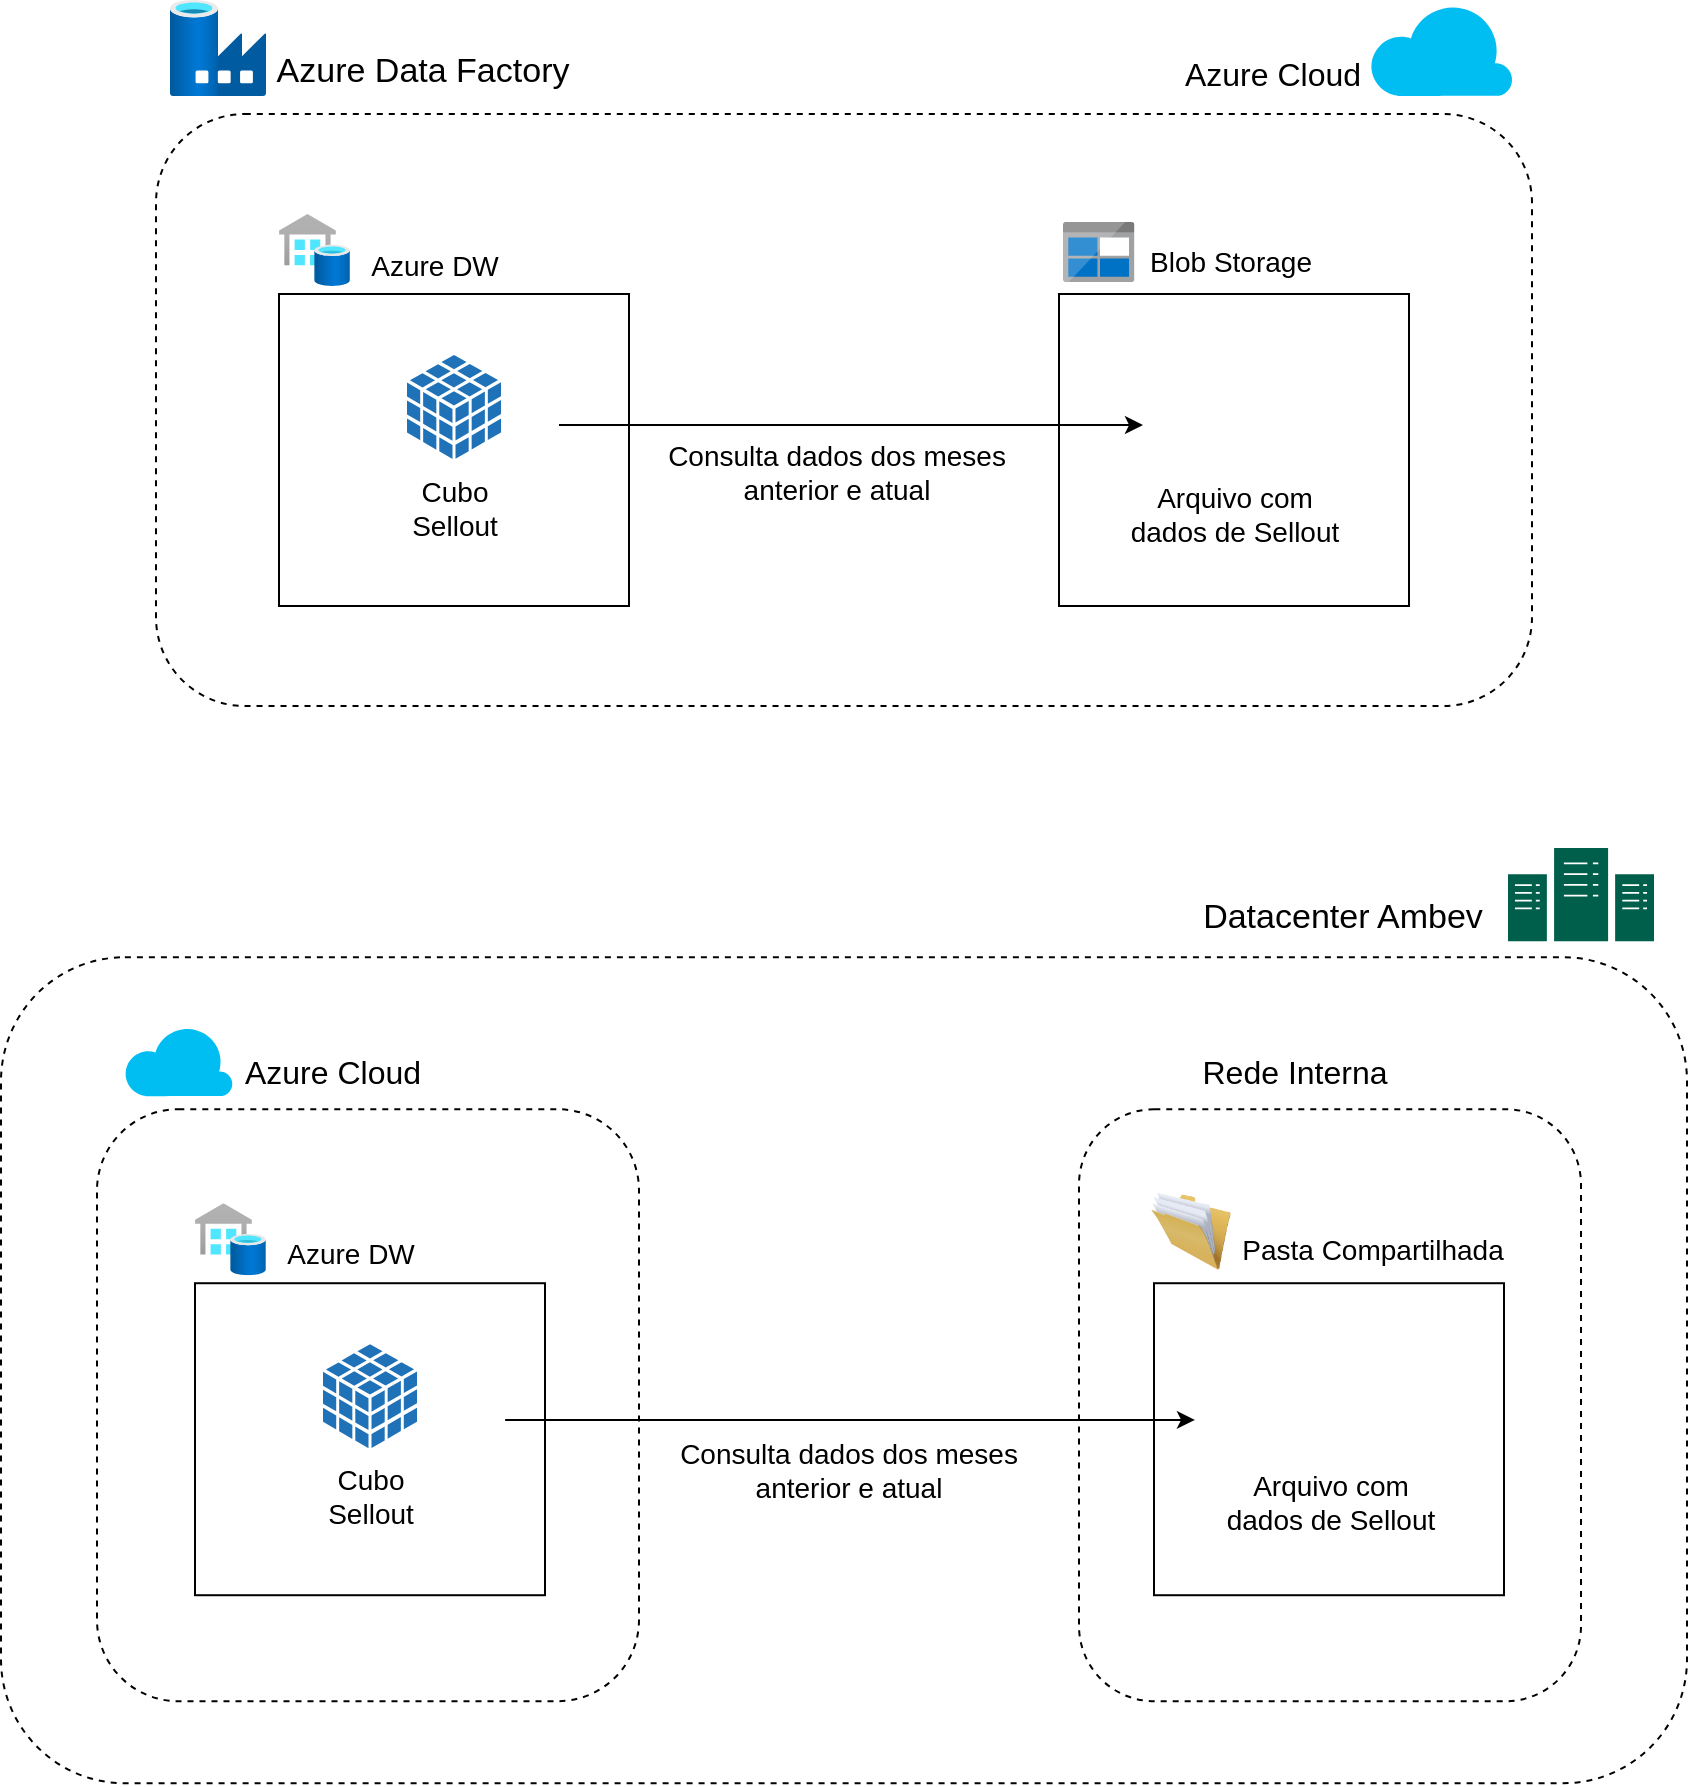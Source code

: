 <mxfile version="15.4.3" type="github">
  <diagram id="sP4-dO4HzUA9dNAToBAx" name="Page-1">
    <mxGraphModel dx="1585" dy="662" grid="0" gridSize="10" guides="1" tooltips="1" connect="1" arrows="1" fold="1" page="0" pageScale="1" pageWidth="827" pageHeight="1169" background="none" math="0" shadow="0">
      <root>
        <mxCell id="0" />
        <mxCell id="1" parent="0" />
        <mxCell id="LGlZ7E07jN0xSDruJvMM-64" value="" style="rounded=1;whiteSpace=wrap;html=1;glass=0;dashed=1;fontSize=14;strokeWidth=1;fillColor=none;" vertex="1" parent="1">
          <mxGeometry x="-110.5" y="821.61" width="843" height="413" as="geometry" />
        </mxCell>
        <mxCell id="LGlZ7E07jN0xSDruJvMM-40" value="" style="rounded=1;whiteSpace=wrap;html=1;glass=0;fontSize=14;strokeWidth=1;fillColor=none;dashed=1;" vertex="1" parent="1">
          <mxGeometry x="-33" y="400" width="688" height="296" as="geometry" />
        </mxCell>
        <mxCell id="LGlZ7E07jN0xSDruJvMM-34" value="" style="rounded=0;whiteSpace=wrap;html=1;glass=0;fontSize=14;strokeWidth=1;fillColor=none;" vertex="1" parent="1">
          <mxGeometry x="418.5" y="490" width="175" height="156" as="geometry" />
        </mxCell>
        <mxCell id="LGlZ7E07jN0xSDruJvMM-33" value="" style="rounded=0;whiteSpace=wrap;html=1;glass=0;fontSize=14;strokeWidth=1;fillColor=none;" vertex="1" parent="1">
          <mxGeometry x="28.5" y="490" width="175" height="156" as="geometry" />
        </mxCell>
        <mxCell id="LGlZ7E07jN0xSDruJvMM-9" value="" style="aspect=fixed;html=1;points=[];align=center;image;fontSize=12;image=img/lib/azure2/databases/Data_Factory.svg;rounded=0;glass=0;dashed=1;strokeWidth=1;fillColor=none;" vertex="1" parent="1">
          <mxGeometry x="-26" y="343" width="48" height="48" as="geometry" />
        </mxCell>
        <mxCell id="LGlZ7E07jN0xSDruJvMM-20" value="" style="endArrow=classic;html=1;rounded=0;fontSize=17;edgeStyle=orthogonalEdgeStyle;entryX=0.24;entryY=0.42;entryDx=0;entryDy=0;entryPerimeter=0;exitX=0.8;exitY=0.42;exitDx=0;exitDy=0;exitPerimeter=0;" edge="1" parent="1" source="LGlZ7E07jN0xSDruJvMM-33" target="LGlZ7E07jN0xSDruJvMM-34">
          <mxGeometry width="50" height="50" relative="1" as="geometry">
            <mxPoint x="193.5" y="555" as="sourcePoint" />
            <mxPoint x="429.5" y="555.5" as="targetPoint" />
            <Array as="points" />
          </mxGeometry>
        </mxCell>
        <mxCell id="LGlZ7E07jN0xSDruJvMM-22" value="Consulta dados dos meses&lt;br style=&quot;font-size: 14px;&quot;&gt;anterior e atual" style="text;html=1;align=center;verticalAlign=middle;resizable=0;points=[];autosize=1;strokeColor=none;fillColor=none;fontSize=14;" vertex="1" parent="1">
          <mxGeometry x="217.5" y="559.5" width="179" height="38" as="geometry" />
        </mxCell>
        <mxCell id="LGlZ7E07jN0xSDruJvMM-25" value="" style="sketch=0;aspect=fixed;html=1;points=[];align=center;image;fontSize=12;image=img/lib/mscae/BlobBlock.svg;rounded=0;glass=0;dashed=1;strokeWidth=1;fillColor=none;" vertex="1" parent="1">
          <mxGeometry x="420.5" y="454" width="35.72" height="30" as="geometry" />
        </mxCell>
        <mxCell id="LGlZ7E07jN0xSDruJvMM-29" value="" style="sketch=0;shadow=0;dashed=0;html=1;strokeColor=none;labelPosition=center;verticalLabelPosition=bottom;verticalAlign=top;outlineConnect=0;align=center;shape=mxgraph.office.databases.database_cube;fillColor=#2072B8;rounded=0;glass=0;fontSize=14;" vertex="1" parent="1">
          <mxGeometry x="92.5" y="520.5" width="47" height="52" as="geometry" />
        </mxCell>
        <mxCell id="LGlZ7E07jN0xSDruJvMM-30" value="Cubo&lt;br&gt;Sellout" style="text;html=1;align=center;verticalAlign=middle;resizable=0;points=[];autosize=1;strokeColor=none;fillColor=none;fontSize=14;" vertex="1" parent="1">
          <mxGeometry x="89.5" y="577.5" width="53" height="38" as="geometry" />
        </mxCell>
        <mxCell id="LGlZ7E07jN0xSDruJvMM-15" value="" style="aspect=fixed;html=1;points=[];align=center;image;fontSize=12;image=img/lib/azure2/databases/SQL_Data_Warehouses.svg;rounded=0;glass=0;dashed=1;strokeWidth=1;fillColor=none;" vertex="1" parent="1">
          <mxGeometry x="28.5" y="450" width="35.45" height="36" as="geometry" />
        </mxCell>
        <mxCell id="LGlZ7E07jN0xSDruJvMM-16" value="Azure DW" style="text;html=1;align=center;verticalAlign=middle;resizable=0;points=[];autosize=1;strokeColor=none;fillColor=none;fontSize=14;" vertex="1" parent="1">
          <mxGeometry x="68.5" y="465" width="74" height="21" as="geometry" />
        </mxCell>
        <mxCell id="LGlZ7E07jN0xSDruJvMM-36" value="Arquivo com&lt;br&gt;dados de Sellout" style="text;html=1;align=center;verticalAlign=middle;resizable=0;points=[];autosize=1;strokeColor=none;fillColor=none;fontSize=14;" vertex="1" parent="1">
          <mxGeometry x="449" y="580.5" width="114" height="38" as="geometry" />
        </mxCell>
        <mxCell id="LGlZ7E07jN0xSDruJvMM-38" value="Blob Storage" style="text;html=1;align=center;verticalAlign=middle;resizable=0;points=[];autosize=1;strokeColor=none;fillColor=none;fontSize=14;" vertex="1" parent="1">
          <mxGeometry x="458.5" y="463" width="91" height="21" as="geometry" />
        </mxCell>
        <mxCell id="LGlZ7E07jN0xSDruJvMM-39" value="" style="shape=image;html=1;verticalAlign=top;verticalLabelPosition=bottom;labelBackgroundColor=#ffffff;imageAspect=0;aspect=fixed;image=https://cdn0.iconfinder.com/data/icons/common-file-extensions-audio-documents/24/ext_csv-128.png;rounded=0;glass=0;fontSize=14;strokeWidth=1;fillColor=none;" vertex="1" parent="1">
          <mxGeometry x="474" y="517.5" width="64" height="64" as="geometry" />
        </mxCell>
        <mxCell id="LGlZ7E07jN0xSDruJvMM-1" value="" style="verticalLabelPosition=bottom;html=1;verticalAlign=top;align=center;strokeColor=none;fillColor=#00BEF2;shape=mxgraph.azure.cloud;" vertex="1" parent="1">
          <mxGeometry x="-49" y="855.64" width="54.5" height="35.43" as="geometry" />
        </mxCell>
        <mxCell id="LGlZ7E07jN0xSDruJvMM-3" value="Azure Cloud" style="text;html=1;align=center;verticalAlign=middle;resizable=0;points=[];autosize=1;strokeWidth=1;rounded=0;fontSize=16;" vertex="1" parent="1">
          <mxGeometry x="5.5" y="867.61" width="98" height="23" as="geometry" />
        </mxCell>
        <mxCell id="LGlZ7E07jN0xSDruJvMM-41" value="Azure Data Factory" style="text;html=1;align=center;verticalAlign=middle;resizable=0;points=[];autosize=1;strokeWidth=1;rounded=0;fontSize=17;" vertex="1" parent="1">
          <mxGeometry x="22" y="367" width="156" height="24" as="geometry" />
        </mxCell>
        <mxCell id="LGlZ7E07jN0xSDruJvMM-42" value="" style="rounded=1;whiteSpace=wrap;html=1;glass=0;fontSize=14;strokeWidth=1;fillColor=none;dashed=1;" vertex="1" parent="1">
          <mxGeometry x="428.5" y="897.61" width="251" height="296" as="geometry" />
        </mxCell>
        <mxCell id="LGlZ7E07jN0xSDruJvMM-43" value="" style="rounded=0;whiteSpace=wrap;html=1;glass=0;fontSize=14;strokeWidth=1;fillColor=none;" vertex="1" parent="1">
          <mxGeometry x="466" y="984.61" width="175" height="156" as="geometry" />
        </mxCell>
        <mxCell id="LGlZ7E07jN0xSDruJvMM-44" value="" style="rounded=0;whiteSpace=wrap;html=1;glass=0;fontSize=14;strokeWidth=1;fillColor=none;" vertex="1" parent="1">
          <mxGeometry x="-13.5" y="984.61" width="175" height="156" as="geometry" />
        </mxCell>
        <mxCell id="LGlZ7E07jN0xSDruJvMM-46" value="" style="endArrow=classic;html=1;rounded=0;fontSize=17;edgeStyle=orthogonalEdgeStyle;exitX=0.753;exitY=0.525;exitDx=0;exitDy=0;exitPerimeter=0;entryX=0.117;entryY=0.438;entryDx=0;entryDy=0;entryPerimeter=0;" edge="1" source="LGlZ7E07jN0xSDruJvMM-61" target="LGlZ7E07jN0xSDruJvMM-43" parent="1">
          <mxGeometry width="50" height="50" relative="1" as="geometry">
            <mxPoint x="310.5" y="1053.61" as="sourcePoint" />
            <mxPoint x="362.5" y="1006.61" as="targetPoint" />
            <Array as="points" />
          </mxGeometry>
        </mxCell>
        <mxCell id="LGlZ7E07jN0xSDruJvMM-47" value="Consulta dados dos meses&lt;br style=&quot;font-size: 14px;&quot;&gt;anterior e atual" style="text;html=1;align=center;verticalAlign=middle;resizable=0;points=[];autosize=1;strokeColor=none;fillColor=none;fontSize=14;" vertex="1" parent="1">
          <mxGeometry x="223.5" y="1058.61" width="179" height="38" as="geometry" />
        </mxCell>
        <mxCell id="LGlZ7E07jN0xSDruJvMM-49" value="" style="sketch=0;shadow=0;dashed=0;html=1;strokeColor=none;labelPosition=center;verticalLabelPosition=bottom;verticalAlign=top;outlineConnect=0;align=center;shape=mxgraph.office.databases.database_cube;fillColor=#2072B8;rounded=0;glass=0;fontSize=14;" vertex="1" parent="1">
          <mxGeometry x="50.5" y="1015.11" width="47" height="52" as="geometry" />
        </mxCell>
        <mxCell id="LGlZ7E07jN0xSDruJvMM-50" value="Cubo&lt;br&gt;Sellout" style="text;html=1;align=center;verticalAlign=middle;resizable=0;points=[];autosize=1;strokeColor=none;fillColor=none;fontSize=14;" vertex="1" parent="1">
          <mxGeometry x="47.5" y="1072.11" width="53" height="38" as="geometry" />
        </mxCell>
        <mxCell id="LGlZ7E07jN0xSDruJvMM-51" value="" style="aspect=fixed;html=1;points=[];align=center;image;fontSize=12;image=img/lib/azure2/databases/SQL_Data_Warehouses.svg;rounded=0;glass=0;dashed=1;strokeWidth=1;fillColor=none;" vertex="1" parent="1">
          <mxGeometry x="-13.5" y="944.61" width="35.45" height="36" as="geometry" />
        </mxCell>
        <mxCell id="LGlZ7E07jN0xSDruJvMM-52" value="Azure DW" style="text;html=1;align=center;verticalAlign=middle;resizable=0;points=[];autosize=1;strokeColor=none;fillColor=none;fontSize=14;" vertex="1" parent="1">
          <mxGeometry x="26.5" y="959.61" width="74" height="21" as="geometry" />
        </mxCell>
        <mxCell id="LGlZ7E07jN0xSDruJvMM-53" value="Arquivo com&lt;br&gt;dados de Sellout" style="text;html=1;align=center;verticalAlign=middle;resizable=0;points=[];autosize=1;strokeColor=none;fillColor=none;fontSize=14;" vertex="1" parent="1">
          <mxGeometry x="496.5" y="1075.11" width="114" height="38" as="geometry" />
        </mxCell>
        <mxCell id="LGlZ7E07jN0xSDruJvMM-54" value="Pasta Compartilhada" style="text;html=1;align=center;verticalAlign=middle;resizable=0;points=[];autosize=1;strokeColor=none;fillColor=none;fontSize=14;" vertex="1" parent="1">
          <mxGeometry x="504.5" y="957.61" width="141" height="21" as="geometry" />
        </mxCell>
        <mxCell id="LGlZ7E07jN0xSDruJvMM-55" value="" style="shape=image;html=1;verticalAlign=top;verticalLabelPosition=bottom;labelBackgroundColor=#ffffff;imageAspect=0;aspect=fixed;image=https://cdn0.iconfinder.com/data/icons/common-file-extensions-audio-documents/24/ext_csv-128.png;rounded=0;glass=0;fontSize=14;strokeWidth=1;fillColor=none;" vertex="1" parent="1">
          <mxGeometry x="521.5" y="1012.11" width="64" height="64" as="geometry" />
        </mxCell>
        <mxCell id="LGlZ7E07jN0xSDruJvMM-57" value="Datacenter Ambev" style="text;html=1;align=center;verticalAlign=middle;resizable=0;points=[];autosize=1;strokeWidth=1;rounded=0;fontSize=17;" vertex="1" parent="1">
          <mxGeometry x="484.5" y="789.61" width="150" height="24" as="geometry" />
        </mxCell>
        <mxCell id="LGlZ7E07jN0xSDruJvMM-59" value="" style="sketch=0;pointerEvents=1;shadow=0;dashed=0;html=1;strokeColor=none;fillColor=#005F4B;labelPosition=center;verticalLabelPosition=bottom;verticalAlign=top;align=center;outlineConnect=0;shape=mxgraph.veeam2.datacenter;rounded=0;glass=0;fontSize=14;" vertex="1" parent="1">
          <mxGeometry x="643" y="767" width="73" height="46.61" as="geometry" />
        </mxCell>
        <mxCell id="LGlZ7E07jN0xSDruJvMM-61" value="" style="rounded=1;whiteSpace=wrap;html=1;glass=0;fontSize=14;strokeWidth=1;fillColor=none;dashed=1;" vertex="1" parent="1">
          <mxGeometry x="-62.5" y="897.61" width="271" height="296" as="geometry" />
        </mxCell>
        <mxCell id="LGlZ7E07jN0xSDruJvMM-63" value="" style="image;html=1;image=img/lib/clip_art/general/Full_Folder_128x128.png;rounded=0;glass=0;dashed=1;fontSize=14;strokeWidth=1;fillColor=none;" vertex="1" parent="1">
          <mxGeometry x="464.5" y="938.61" width="40" height="40" as="geometry" />
        </mxCell>
        <mxCell id="LGlZ7E07jN0xSDruJvMM-65" value="" style="shape=image;verticalLabelPosition=bottom;labelBackgroundColor=#ffffff;verticalAlign=top;aspect=fixed;imageAspect=0;image=https://upload.wikimedia.org/wikipedia/commons/thumb/9/97/Talend_logo.svg/1280px-Talend_logo.svg.png;" vertex="1" parent="1">
          <mxGeometry x="-98.5" y="773.61" width="161.24" height="40" as="geometry" />
        </mxCell>
        <mxCell id="LGlZ7E07jN0xSDruJvMM-66" value="Rede Interna" style="text;html=1;align=center;verticalAlign=middle;resizable=0;points=[];autosize=1;strokeWidth=1;rounded=0;fontSize=16;" vertex="1" parent="1">
          <mxGeometry x="484.5" y="867.61" width="103" height="23" as="geometry" />
        </mxCell>
        <mxCell id="LGlZ7E07jN0xSDruJvMM-67" value="" style="shape=image;html=1;verticalAlign=top;verticalLabelPosition=bottom;labelBackgroundColor=#ffffff;imageAspect=0;aspect=fixed;image=https://cdn1.iconfinder.com/data/icons/Futurosoft%20Icons%200.5.2/128x128/filesystems/network_local.png;rounded=0;glass=0;dashed=1;fontSize=16;strokeWidth=1;fillColor=none;" vertex="1" parent="1">
          <mxGeometry x="438" y="846" width="47.07" height="47.07" as="geometry" />
        </mxCell>
        <mxCell id="LGlZ7E07jN0xSDruJvMM-68" value="Azure Cloud" style="text;html=1;align=center;verticalAlign=middle;resizable=0;points=[];autosize=1;strokeWidth=1;rounded=0;fontSize=16;" vertex="1" parent="1">
          <mxGeometry x="475.63" y="368" width="98" height="23" as="geometry" />
        </mxCell>
        <mxCell id="LGlZ7E07jN0xSDruJvMM-69" value="" style="verticalLabelPosition=bottom;html=1;verticalAlign=top;align=center;strokeColor=none;fillColor=#00BEF2;shape=mxgraph.azure.cloud;" vertex="1" parent="1">
          <mxGeometry x="573.63" y="344.28" width="71.87" height="46.72" as="geometry" />
        </mxCell>
      </root>
    </mxGraphModel>
  </diagram>
</mxfile>
